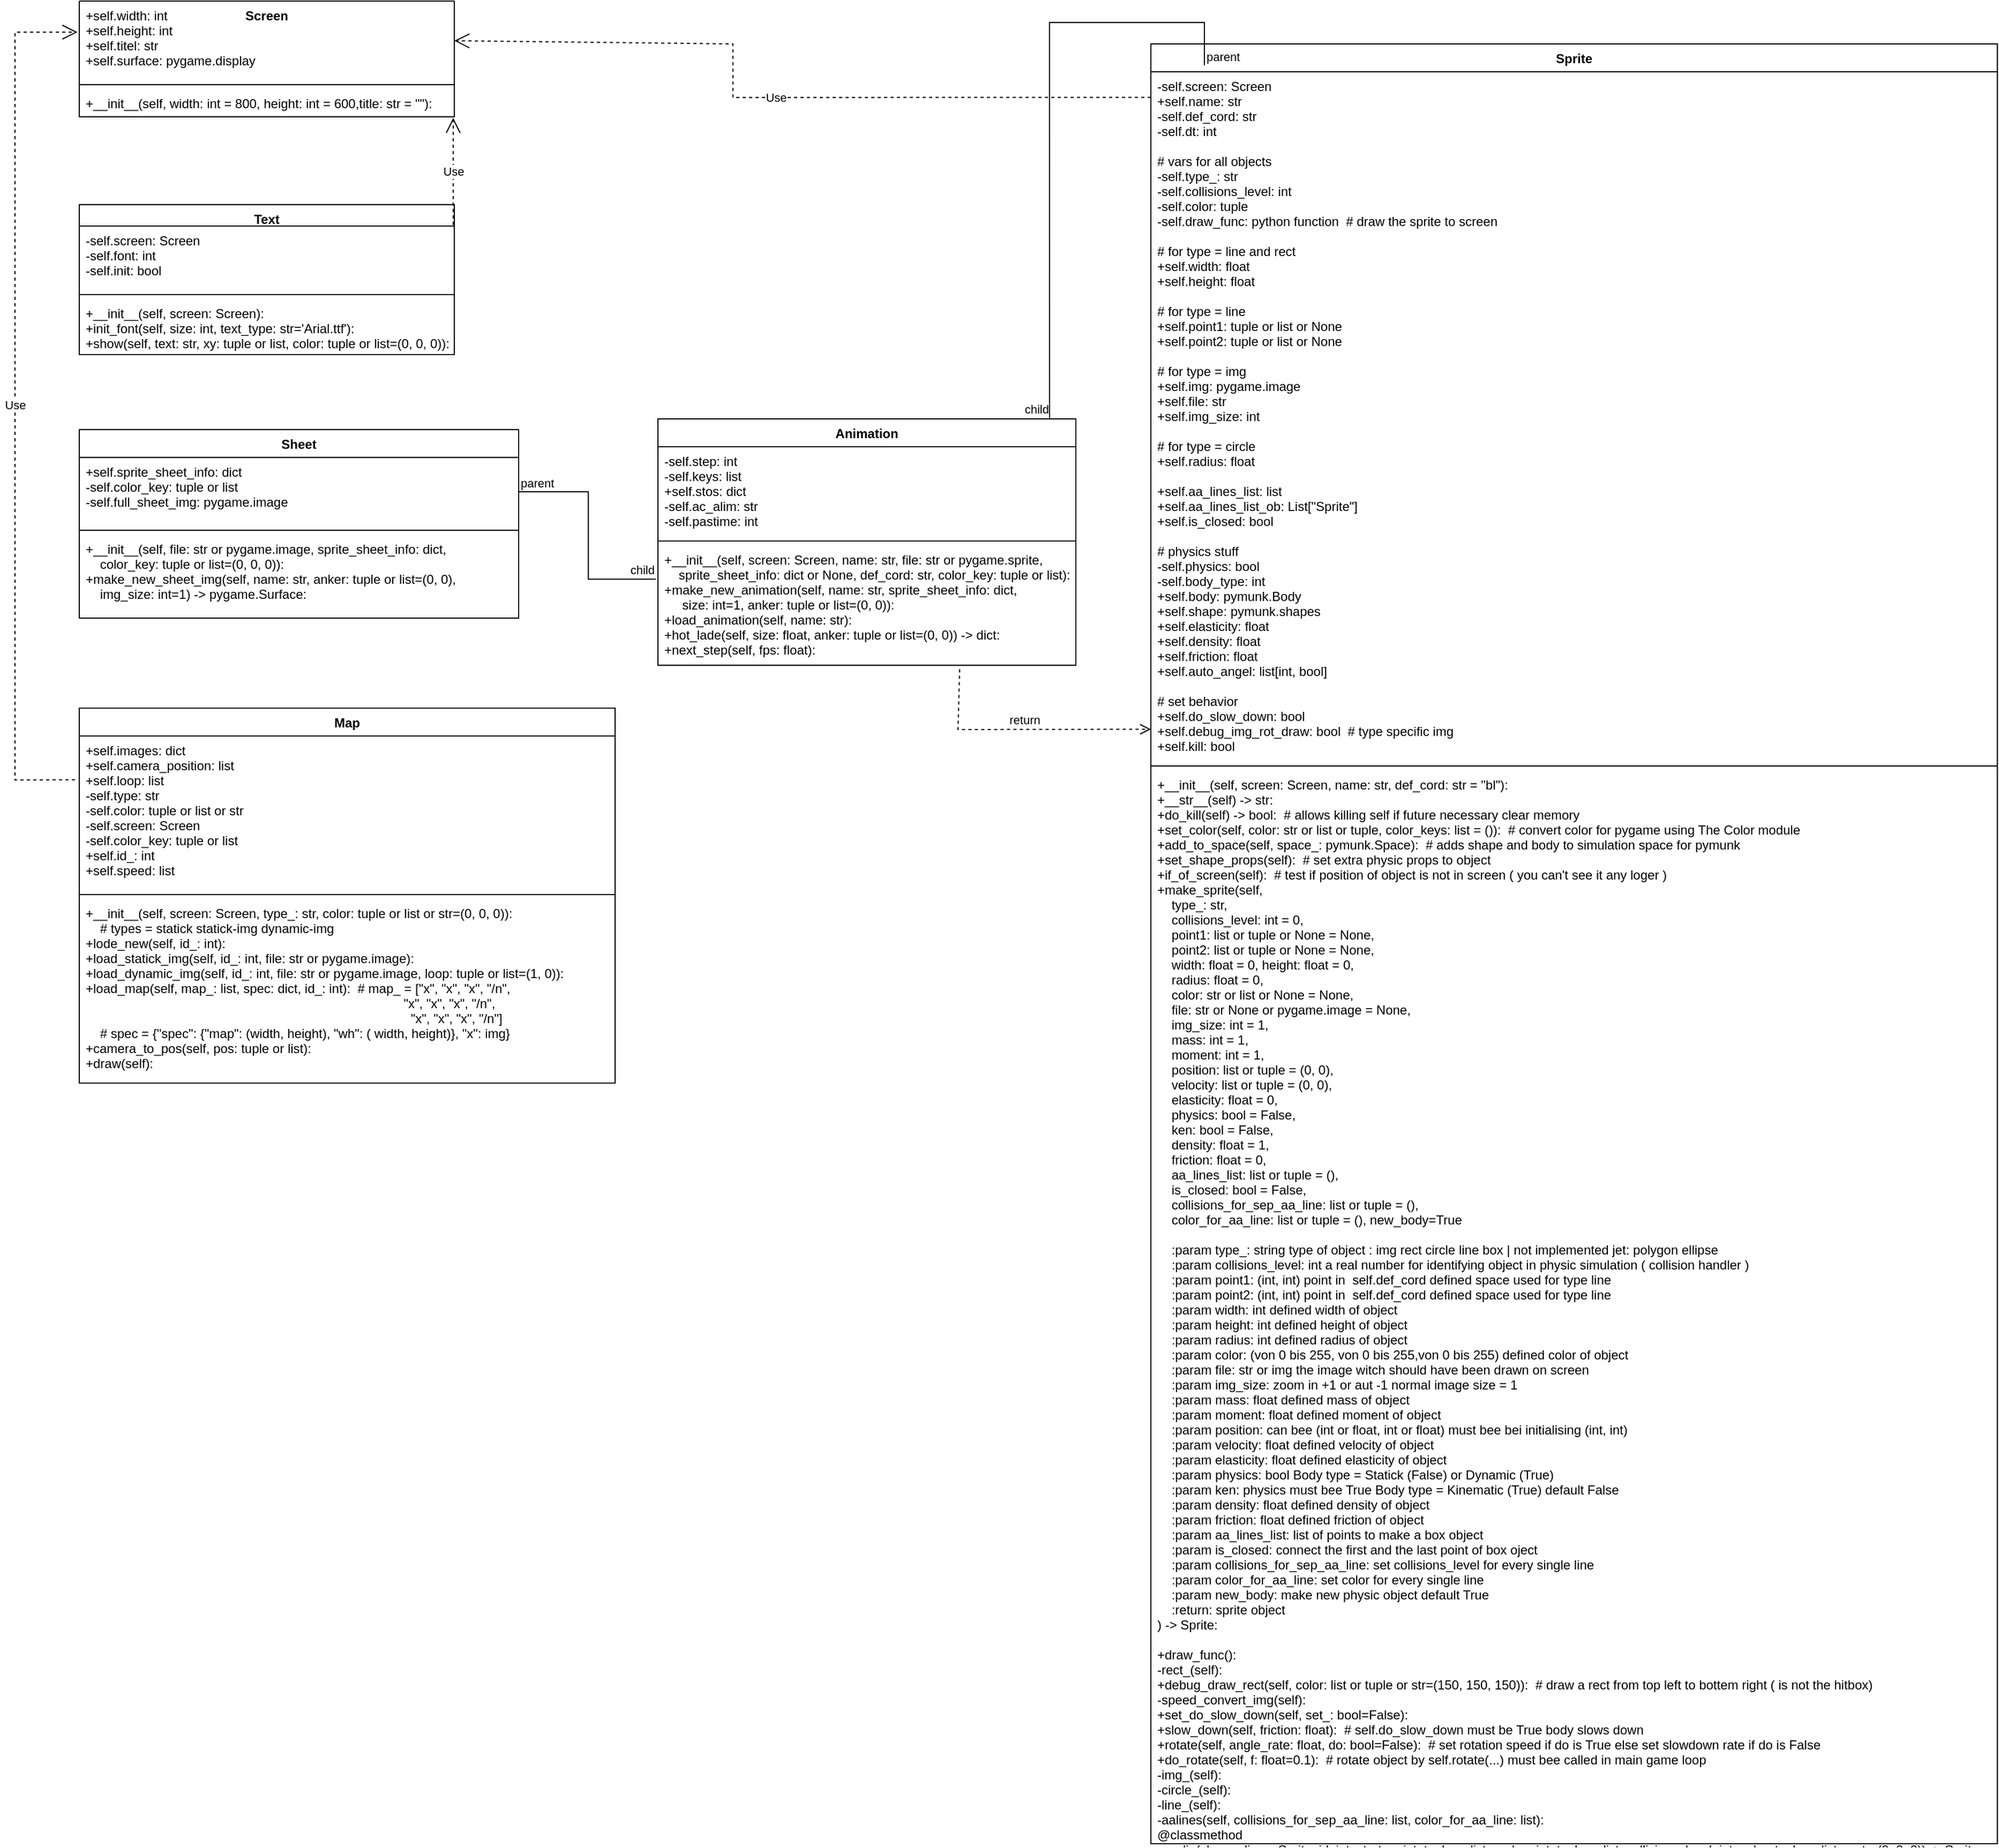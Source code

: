 <mxfile version="16.6.3" type="github">
  <diagram id="C5RBs43oDa-KdzZeNtuy" name="Page-1">
    <mxGraphModel dx="2368" dy="1971" grid="1" gridSize="10" guides="1" tooltips="1" connect="1" arrows="1" fold="1" page="1" pageScale="1" pageWidth="827" pageHeight="1169" math="0" shadow="0">
      <root>
        <mxCell id="WIyWlLk6GJQsqaUBKTNV-0" />
        <mxCell id="WIyWlLk6GJQsqaUBKTNV-1" parent="WIyWlLk6GJQsqaUBKTNV-0" />
        <mxCell id="FMwDaVfZEnFEAQgHHLUg-0" value="Screen" style="swimlane;fontStyle=1;align=center;verticalAlign=top;childLayout=stackLayout;horizontal=1;startSize=0;horizontalStack=0;resizeParent=1;resizeParentMax=0;resizeLast=0;collapsible=1;marginBottom=0;" vertex="1" parent="WIyWlLk6GJQsqaUBKTNV-1">
          <mxGeometry x="-720" y="-1120" width="350" height="108" as="geometry" />
        </mxCell>
        <mxCell id="FMwDaVfZEnFEAQgHHLUg-1" value="+self.width: int&#xa;+self.height: int&#xa;+self.titel: str&#xa;+self.surface: pygame.display" style="text;strokeColor=none;fillColor=none;align=left;verticalAlign=top;spacingLeft=4;spacingRight=4;overflow=hidden;rotatable=0;points=[[0,0.5],[1,0.5]];portConstraint=eastwest;" vertex="1" parent="FMwDaVfZEnFEAQgHHLUg-0">
          <mxGeometry width="350" height="74" as="geometry" />
        </mxCell>
        <mxCell id="FMwDaVfZEnFEAQgHHLUg-2" value="" style="line;strokeWidth=1;fillColor=none;align=left;verticalAlign=middle;spacingTop=-1;spacingLeft=3;spacingRight=3;rotatable=0;labelPosition=right;points=[];portConstraint=eastwest;" vertex="1" parent="FMwDaVfZEnFEAQgHHLUg-0">
          <mxGeometry y="74" width="350" height="8" as="geometry" />
        </mxCell>
        <mxCell id="FMwDaVfZEnFEAQgHHLUg-3" value="+__init__(self, width: int = 800, height: int = 600,title: str = &quot;&quot;):" style="text;strokeColor=none;fillColor=none;align=left;verticalAlign=top;spacingLeft=4;spacingRight=4;overflow=hidden;rotatable=0;points=[[0,0.5],[1,0.5]];portConstraint=eastwest;" vertex="1" parent="FMwDaVfZEnFEAQgHHLUg-0">
          <mxGeometry y="82" width="350" height="26" as="geometry" />
        </mxCell>
        <mxCell id="FMwDaVfZEnFEAQgHHLUg-4" value="Text" style="swimlane;fontStyle=1;align=center;verticalAlign=top;childLayout=stackLayout;horizontal=1;startSize=20;horizontalStack=0;resizeParent=1;resizeParentMax=0;resizeLast=0;collapsible=1;marginBottom=0;" vertex="1" parent="WIyWlLk6GJQsqaUBKTNV-1">
          <mxGeometry x="-720" y="-930" width="350" height="140" as="geometry" />
        </mxCell>
        <mxCell id="FMwDaVfZEnFEAQgHHLUg-5" value="-self.screen: Screen&#xa;-self.font: int&#xa;-self.init: bool" style="text;strokeColor=none;fillColor=none;align=left;verticalAlign=top;spacingLeft=4;spacingRight=4;overflow=hidden;rotatable=0;points=[[0,0.5],[1,0.5]];portConstraint=eastwest;" vertex="1" parent="FMwDaVfZEnFEAQgHHLUg-4">
          <mxGeometry y="20" width="350" height="60" as="geometry" />
        </mxCell>
        <mxCell id="FMwDaVfZEnFEAQgHHLUg-6" value="" style="line;strokeWidth=1;fillColor=none;align=left;verticalAlign=middle;spacingTop=-1;spacingLeft=3;spacingRight=3;rotatable=0;labelPosition=right;points=[];portConstraint=eastwest;" vertex="1" parent="FMwDaVfZEnFEAQgHHLUg-4">
          <mxGeometry y="80" width="350" height="8" as="geometry" />
        </mxCell>
        <mxCell id="FMwDaVfZEnFEAQgHHLUg-7" value="+__init__(self, screen: Screen):&#xa;+init_font(self, size: int, text_type: str=&#39;Arial.ttf&#39;):&#xa;+show(self, text: str, xy: tuple or list, color: tuple or list=(0, 0, 0)):" style="text;strokeColor=none;fillColor=none;align=left;verticalAlign=top;spacingLeft=4;spacingRight=4;overflow=hidden;rotatable=0;points=[[0,0.5],[1,0.5]];portConstraint=eastwest;" vertex="1" parent="FMwDaVfZEnFEAQgHHLUg-4">
          <mxGeometry y="88" width="350" height="52" as="geometry" />
        </mxCell>
        <mxCell id="FMwDaVfZEnFEAQgHHLUg-8" value="Animation" style="swimlane;fontStyle=1;align=center;verticalAlign=top;childLayout=stackLayout;horizontal=1;startSize=26;horizontalStack=0;resizeParent=1;resizeParentMax=0;resizeLast=0;collapsible=1;marginBottom=0;" vertex="1" parent="WIyWlLk6GJQsqaUBKTNV-1">
          <mxGeometry x="-180" y="-730" width="390" height="230" as="geometry" />
        </mxCell>
        <mxCell id="FMwDaVfZEnFEAQgHHLUg-9" value="-self.step: int&#xa;-self.keys: list&#xa;+self.stos: dict&#xa;-self.ac_alim: str&#xa;-self.pastime: int" style="text;strokeColor=none;fillColor=none;align=left;verticalAlign=top;spacingLeft=4;spacingRight=4;overflow=hidden;rotatable=0;points=[[0,0.5],[1,0.5]];portConstraint=eastwest;" vertex="1" parent="FMwDaVfZEnFEAQgHHLUg-8">
          <mxGeometry y="26" width="390" height="84" as="geometry" />
        </mxCell>
        <mxCell id="FMwDaVfZEnFEAQgHHLUg-10" value="" style="line;strokeWidth=1;fillColor=none;align=left;verticalAlign=middle;spacingTop=-1;spacingLeft=3;spacingRight=3;rotatable=0;labelPosition=right;points=[];portConstraint=eastwest;" vertex="1" parent="FMwDaVfZEnFEAQgHHLUg-8">
          <mxGeometry y="110" width="390" height="8" as="geometry" />
        </mxCell>
        <mxCell id="FMwDaVfZEnFEAQgHHLUg-11" value="+__init__(self, screen: Screen, name: str, file: str or pygame.sprite, &#xa;    sprite_sheet_info: dict or None, def_cord: str, color_key: tuple or list):&#xa;+make_new_animation(self, name: str, sprite_sheet_info: dict,&#xa;     size: int=1, anker: tuple or list=(0, 0)):&#xa;+load_animation(self, name: str):&#xa;+hot_lade(self, size: float, anker: tuple or list=(0, 0)) -&gt; dict:&#xa;+next_step(self, fps: float):" style="text;strokeColor=none;fillColor=none;align=left;verticalAlign=top;spacingLeft=4;spacingRight=4;overflow=hidden;rotatable=0;points=[[0,0.5],[1,0.5]];portConstraint=eastwest;" vertex="1" parent="FMwDaVfZEnFEAQgHHLUg-8">
          <mxGeometry y="118" width="390" height="112" as="geometry" />
        </mxCell>
        <mxCell id="FMwDaVfZEnFEAQgHHLUg-12" value="Sheet" style="swimlane;fontStyle=1;align=center;verticalAlign=top;childLayout=stackLayout;horizontal=1;startSize=26;horizontalStack=0;resizeParent=1;resizeParentMax=0;resizeLast=0;collapsible=1;marginBottom=0;" vertex="1" parent="WIyWlLk6GJQsqaUBKTNV-1">
          <mxGeometry x="-720" y="-720" width="410" height="176" as="geometry" />
        </mxCell>
        <mxCell id="FMwDaVfZEnFEAQgHHLUg-13" value="+self.sprite_sheet_info: dict&#xa;-self.color_key: tuple or list&#xa;-self.full_sheet_img: pygame.image" style="text;strokeColor=none;fillColor=none;align=left;verticalAlign=top;spacingLeft=4;spacingRight=4;overflow=hidden;rotatable=0;points=[[0,0.5],[1,0.5]];portConstraint=eastwest;" vertex="1" parent="FMwDaVfZEnFEAQgHHLUg-12">
          <mxGeometry y="26" width="410" height="64" as="geometry" />
        </mxCell>
        <mxCell id="FMwDaVfZEnFEAQgHHLUg-14" value="" style="line;strokeWidth=1;fillColor=none;align=left;verticalAlign=middle;spacingTop=-1;spacingLeft=3;spacingRight=3;rotatable=0;labelPosition=right;points=[];portConstraint=eastwest;" vertex="1" parent="FMwDaVfZEnFEAQgHHLUg-12">
          <mxGeometry y="90" width="410" height="8" as="geometry" />
        </mxCell>
        <mxCell id="FMwDaVfZEnFEAQgHHLUg-15" value="+__init__(self, file: str or pygame.image, sprite_sheet_info: dict,&#xa;    color_key: tuple or list=(0, 0, 0)):&#xa;+make_new_sheet_img(self, name: str, anker: tuple or list=(0, 0), &#xa;    img_size: int=1) -&gt; pygame.Surface:" style="text;strokeColor=none;fillColor=none;align=left;verticalAlign=top;spacingLeft=4;spacingRight=4;overflow=hidden;rotatable=0;points=[[0,0.5],[1,0.5]];portConstraint=eastwest;" vertex="1" parent="FMwDaVfZEnFEAQgHHLUg-12">
          <mxGeometry y="98" width="410" height="78" as="geometry" />
        </mxCell>
        <mxCell id="FMwDaVfZEnFEAQgHHLUg-16" value="Map" style="swimlane;fontStyle=1;align=center;verticalAlign=top;childLayout=stackLayout;horizontal=1;startSize=26;horizontalStack=0;resizeParent=1;resizeParentMax=0;resizeLast=0;collapsible=1;marginBottom=0;" vertex="1" parent="WIyWlLk6GJQsqaUBKTNV-1">
          <mxGeometry x="-720" y="-460" width="500" height="350" as="geometry" />
        </mxCell>
        <mxCell id="FMwDaVfZEnFEAQgHHLUg-17" value="+self.images: dict&#xa;+self.camera_position: list&#xa;+self.loop: list&#xa;-self.type: str&#xa;-self.color: tuple or list or str&#xa;-self.screen: Screen&#xa;-self.color_key: tuple or list&#xa;+self.id_: int&#xa;+self.speed: list" style="text;strokeColor=none;fillColor=none;align=left;verticalAlign=top;spacingLeft=4;spacingRight=4;overflow=hidden;rotatable=0;points=[[0,0.5],[1,0.5]];portConstraint=eastwest;" vertex="1" parent="FMwDaVfZEnFEAQgHHLUg-16">
          <mxGeometry y="26" width="500" height="144" as="geometry" />
        </mxCell>
        <mxCell id="FMwDaVfZEnFEAQgHHLUg-18" value="" style="line;strokeWidth=1;fillColor=none;align=left;verticalAlign=middle;spacingTop=-1;spacingLeft=3;spacingRight=3;rotatable=0;labelPosition=right;points=[];portConstraint=eastwest;" vertex="1" parent="FMwDaVfZEnFEAQgHHLUg-16">
          <mxGeometry y="170" width="500" height="8" as="geometry" />
        </mxCell>
        <mxCell id="FMwDaVfZEnFEAQgHHLUg-19" value="+__init__(self, screen: Screen, type_: str, color: tuple or list or str=(0, 0, 0)):&#xa;    # types = statick statick-img dynamic-img&#xa;+lode_new(self, id_: int):&#xa;+load_statick_img(self, id_: int, file: str or pygame.image):&#xa;+load_dynamic_img(self, id_: int, file: str or pygame.image, loop: tuple or list=(1, 0)):&#xa;+load_map(self, map_: list, spec: dict, id_: int):  # map_ = [&quot;x&quot;, &quot;x&quot;, &quot;x&quot;, &quot;/n&quot;,&#xa;                                                                                           &quot;x&quot;, &quot;x&quot;, &quot;x&quot;, &quot;/n&quot;,&#xa;                                                                                           &quot;x&quot;, &quot;x&quot;, &quot;x&quot;, &quot;/n&quot;]&#xa;    # spec = {&quot;spec&quot;: {&quot;map&quot;: (width, height), &quot;wh&quot;: ( width, height)}, &quot;x&quot;: img}&#xa;+camera_to_pos(self, pos: tuple or list):&#xa;+draw(self):&#xa;&#xa;" style="text;strokeColor=none;fillColor=none;align=left;verticalAlign=top;spacingLeft=4;spacingRight=4;overflow=hidden;rotatable=0;points=[[0,0.5],[1,0.5]];portConstraint=eastwest;" vertex="1" parent="FMwDaVfZEnFEAQgHHLUg-16">
          <mxGeometry y="178" width="500" height="172" as="geometry" />
        </mxCell>
        <mxCell id="FMwDaVfZEnFEAQgHHLUg-20" value="Sprite" style="swimlane;fontStyle=1;align=center;verticalAlign=top;childLayout=stackLayout;horizontal=1;startSize=26;horizontalStack=0;resizeParent=1;resizeParentMax=0;resizeLast=0;collapsible=1;marginBottom=0;" vertex="1" parent="WIyWlLk6GJQsqaUBKTNV-1">
          <mxGeometry x="280" y="-1080" width="790" height="1680" as="geometry" />
        </mxCell>
        <mxCell id="FMwDaVfZEnFEAQgHHLUg-21" value="-self.screen: Screen&#xa;+self.name: str&#xa;-self.def_cord: str&#xa;-self.dt: int &#xa;&#xa;# vars for all objects&#xa;-self.type_: str &#xa;-self.collisions_level: int &#xa;-self.color: tuple&#xa;-self.draw_func: python function  # draw the sprite to screen&#xa;&#xa;# for type = line and rect&#xa;+self.width: float&#xa;+self.height: float&#xa;&#xa;# for type = line&#xa;+self.point1: tuple or list or None&#xa;+self.point2: tuple or list or None&#xa;&#xa;# for type = img&#xa;+self.img: pygame.image&#xa;+self.file: str&#xa;+self.img_size: int&#xa;&#xa;# for type = circle&#xa;+self.radius: float&#xa;&#xa;+self.aa_lines_list: list&#xa;+self.aa_lines_list_ob: List[&quot;Sprite&quot;]&#xa;+self.is_closed: bool&#xa;&#xa;# physics stuff&#xa;-self.physics: bool&#xa;-self.body_type: int&#xa;+self.body: pymunk.Body&#xa;+self.shape: pymunk.shapes&#xa;+self.elasticity: float&#xa;+self.density: float&#xa;+self.friction: float&#xa;+self.auto_angel: list[int, bool]&#xa;&#xa;# set behavior&#xa;+self.do_slow_down: bool&#xa;+self.debug_img_rot_draw: bool  # type specific img&#xa;+self.kill: bool&#xa;" style="text;strokeColor=none;fillColor=none;align=left;verticalAlign=top;spacingLeft=4;spacingRight=4;overflow=hidden;rotatable=0;points=[[0,0.5],[1,0.5]];portConstraint=eastwest;" vertex="1" parent="FMwDaVfZEnFEAQgHHLUg-20">
          <mxGeometry y="26" width="790" height="644" as="geometry" />
        </mxCell>
        <mxCell id="FMwDaVfZEnFEAQgHHLUg-22" value="" style="line;strokeWidth=1;fillColor=none;align=left;verticalAlign=middle;spacingTop=-1;spacingLeft=3;spacingRight=3;rotatable=0;labelPosition=right;points=[];portConstraint=eastwest;" vertex="1" parent="FMwDaVfZEnFEAQgHHLUg-20">
          <mxGeometry y="670" width="790" height="8" as="geometry" />
        </mxCell>
        <mxCell id="FMwDaVfZEnFEAQgHHLUg-23" value="+__init__(self, screen: Screen, name: str, def_cord: str = &quot;bl&quot;):&#xa;+__str__(self) -&gt; str:&#xa;+do_kill(self) -&gt; bool:  # allows killing self if future necessary clear memory&#xa;+set_color(self, color: str or list or tuple, color_keys: list = ()):  # convert color for pygame using The Color module&#xa;+add_to_space(self, space_: pymunk.Space):  # adds shape and body to simulation space for pymunk&#xa;+set_shape_props(self):  # set extra physic props to object&#xa;+if_of_screen(self):  # test if position of object is not in screen ( you can&#39;t see it any loger )&#xa;+make_sprite(self,&#xa;    type_: str,&#xa;    collisions_level: int = 0,&#xa;    point1: list or tuple or None = None,&#xa;    point2: list or tuple or None = None,&#xa;    width: float = 0, height: float = 0,&#xa;    radius: float = 0,&#xa;    color: str or list or None = None,&#xa;    file: str or None or pygame.image = None,&#xa;    img_size: int = 1,&#xa;    mass: int = 1,&#xa;    moment: int = 1,&#xa;    position: list or tuple = (0, 0),&#xa;    velocity: list or tuple = (0, 0),&#xa;    elasticity: float = 0,&#xa;    physics: bool = False,&#xa;    ken: bool = False,&#xa;    density: float = 1,&#xa;    friction: float = 0,&#xa;    aa_lines_list: list or tuple = (),&#xa;    is_closed: bool = False,&#xa;    collisions_for_sep_aa_line: list or tuple = (),&#xa;    color_for_aa_line: list or tuple = (), new_body=True&#xa;&#xa;    :param type_: string type of object : img rect circle line box | not implemented jet: polygon ellipse&#xa;    :param collisions_level: int a real number for identifying object in physic simulation ( collision handler )&#xa;    :param point1: (int, int) point in  self.def_cord defined space used for type line&#xa;    :param point2: (int, int) point in  self.def_cord defined space used for type line&#xa;    :param width: int defined width of object&#xa;    :param height: int defined height of object&#xa;    :param radius: int defined radius of object&#xa;    :param color: (von 0 bis 255, von 0 bis 255,von 0 bis 255) defined color of object&#xa;    :param file: str or img the image witch should have been drawn on screen&#xa;    :param img_size: zoom in +1 or aut -1 normal image size = 1&#xa;    :param mass: float defined mass of object&#xa;    :param moment: float defined moment of object&#xa;    :param position: can bee (int or float, int or float) must bee bei initialising (int, int)&#xa;    :param velocity: float defined velocity of object&#xa;    :param elasticity: float defined elasticity of object&#xa;    :param physics: bool Body type = Statick (False) or Dynamic (True)&#xa;    :param ken: physics must bee True Body type = Kinematic (True) default False&#xa;    :param density: float defined density of object&#xa;    :param friction: float defined friction of object&#xa;    :param aa_lines_list: list of points to make a box object&#xa;    :param is_closed: connect the first and the last point of box oject&#xa;    :param collisions_for_sep_aa_line: set collisions_level for every single line&#xa;    :param color_for_aa_line: set color for every single line&#xa;    :param new_body: make new physic object default True&#xa;    :return: sprite object&#xa;) -&gt; Sprite:&#xa;&#xa;+draw_func():&#xa;-rect_(self):&#xa;+debug_draw_rect(self, color: list or tuple or str=(150, 150, 150)):  # draw a rect from top left to bottem right ( is not the hitbox)&#xa;-speed_convert_img(self):&#xa;+set_do_slow_down(self, set_: bool=False):&#xa;+slow_down(self, friction: float):  # self.do_slow_down must be True body slows down&#xa;+rotate(self, angle_rate: float, do: bool=False):  # set rotation speed if do is True else set slowdown rate if do is False&#xa;+do_rotate(self, f: float=0.1):  # rotate object by self.rotate(...) must bee called in main game loop&#xa;-img_(self):&#xa;-circle_(self):&#xa;-line_(self):&#xa;-aalines(self, collisions_for_sep_aa_line: list, color_for_aa_line: list):&#xa;@classmethod&#xa;-aa_lin(cls, aa_lines: Sprite, id: int, start_point: tuple or list, end_point: tuple or list, collisions_level: int, color: tuple or list or str=(0, 0, 0)) -&gt; Sprite:&#xa;" style="text;strokeColor=none;fillColor=none;align=left;verticalAlign=top;spacingLeft=4;spacingRight=4;overflow=hidden;rotatable=0;points=[[0,0.5],[1,0.5]];portConstraint=eastwest;" vertex="1" parent="FMwDaVfZEnFEAQgHHLUg-20">
          <mxGeometry y="678" width="790" height="1002" as="geometry" />
        </mxCell>
        <mxCell id="FMwDaVfZEnFEAQgHHLUg-29" value="" style="endArrow=none;html=1;edgeStyle=orthogonalEdgeStyle;rounded=0;entryX=-0.005;entryY=0.282;entryDx=0;entryDy=0;entryPerimeter=0;" edge="1" parent="WIyWlLk6GJQsqaUBKTNV-1" source="FMwDaVfZEnFEAQgHHLUg-13" target="FMwDaVfZEnFEAQgHHLUg-11">
          <mxGeometry relative="1" as="geometry">
            <mxPoint x="-180" y="-630" as="sourcePoint" />
            <mxPoint x="-20" y="-630" as="targetPoint" />
          </mxGeometry>
        </mxCell>
        <mxCell id="FMwDaVfZEnFEAQgHHLUg-30" value="parent" style="edgeLabel;resizable=0;html=1;align=left;verticalAlign=bottom;" connectable="0" vertex="1" parent="FMwDaVfZEnFEAQgHHLUg-29">
          <mxGeometry x="-1" relative="1" as="geometry" />
        </mxCell>
        <mxCell id="FMwDaVfZEnFEAQgHHLUg-31" value="child" style="edgeLabel;resizable=0;html=1;align=right;verticalAlign=bottom;" connectable="0" vertex="1" parent="FMwDaVfZEnFEAQgHHLUg-29">
          <mxGeometry x="1" relative="1" as="geometry" />
        </mxCell>
        <mxCell id="FMwDaVfZEnFEAQgHHLUg-32" value="" style="endArrow=none;html=1;edgeStyle=orthogonalEdgeStyle;rounded=0;entryX=0.937;entryY=-0.003;entryDx=0;entryDy=0;entryPerimeter=0;" edge="1" parent="WIyWlLk6GJQsqaUBKTNV-1" target="FMwDaVfZEnFEAQgHHLUg-8">
          <mxGeometry relative="1" as="geometry">
            <mxPoint x="330" y="-1060" as="sourcePoint" />
            <mxPoint x="170" y="-900" as="targetPoint" />
            <Array as="points">
              <mxPoint x="330" y="-1060" />
              <mxPoint x="330" y="-1100" />
              <mxPoint x="185" y="-1100" />
            </Array>
          </mxGeometry>
        </mxCell>
        <mxCell id="FMwDaVfZEnFEAQgHHLUg-33" value="parent" style="edgeLabel;resizable=0;html=1;align=left;verticalAlign=bottom;" connectable="0" vertex="1" parent="FMwDaVfZEnFEAQgHHLUg-32">
          <mxGeometry x="-1" relative="1" as="geometry" />
        </mxCell>
        <mxCell id="FMwDaVfZEnFEAQgHHLUg-34" value="child" style="edgeLabel;resizable=0;html=1;align=right;verticalAlign=bottom;" connectable="0" vertex="1" parent="FMwDaVfZEnFEAQgHHLUg-32">
          <mxGeometry x="1" relative="1" as="geometry" />
        </mxCell>
        <mxCell id="FMwDaVfZEnFEAQgHHLUg-36" value="Use" style="endArrow=open;endSize=12;dashed=1;html=1;rounded=0;exitX=0.997;exitY=-0.017;exitDx=0;exitDy=0;exitPerimeter=0;entryX=0.997;entryY=1.038;entryDx=0;entryDy=0;entryPerimeter=0;" edge="1" parent="WIyWlLk6GJQsqaUBKTNV-1" source="FMwDaVfZEnFEAQgHHLUg-5" target="FMwDaVfZEnFEAQgHHLUg-3">
          <mxGeometry width="160" relative="1" as="geometry">
            <mxPoint x="-530" y="-740" as="sourcePoint" />
            <mxPoint x="-370" y="-740" as="targetPoint" />
          </mxGeometry>
        </mxCell>
        <mxCell id="FMwDaVfZEnFEAQgHHLUg-37" value="return" style="html=1;verticalAlign=bottom;endArrow=open;dashed=1;endSize=8;rounded=0;exitX=0.722;exitY=1.033;exitDx=0;exitDy=0;exitPerimeter=0;entryX=0;entryY=0.953;entryDx=0;entryDy=0;entryPerimeter=0;" edge="1" parent="WIyWlLk6GJQsqaUBKTNV-1" source="FMwDaVfZEnFEAQgHHLUg-11" target="FMwDaVfZEnFEAQgHHLUg-21">
          <mxGeometry relative="1" as="geometry">
            <mxPoint x="100" y="-440" as="sourcePoint" />
            <mxPoint x="20" y="-440" as="targetPoint" />
            <Array as="points">
              <mxPoint x="100" y="-440" />
            </Array>
          </mxGeometry>
        </mxCell>
        <mxCell id="FMwDaVfZEnFEAQgHHLUg-38" value="Use" style="endArrow=open;endSize=12;dashed=1;html=1;rounded=0;exitX=-0.008;exitY=0.284;exitDx=0;exitDy=0;exitPerimeter=0;entryX=-0.005;entryY=0.392;entryDx=0;entryDy=0;entryPerimeter=0;" edge="1" parent="WIyWlLk6GJQsqaUBKTNV-1" source="FMwDaVfZEnFEAQgHHLUg-17" target="FMwDaVfZEnFEAQgHHLUg-1">
          <mxGeometry width="160" relative="1" as="geometry">
            <mxPoint x="-361.05" y="-901.02" as="sourcePoint" />
            <mxPoint x="-361.05" y="-1001.012" as="targetPoint" />
            <Array as="points">
              <mxPoint x="-780" y="-393" />
              <mxPoint x="-780" y="-1091" />
            </Array>
          </mxGeometry>
        </mxCell>
        <mxCell id="FMwDaVfZEnFEAQgHHLUg-39" value="Use" style="endArrow=open;endSize=12;dashed=1;html=1;rounded=0;exitX=0;exitY=0.037;exitDx=0;exitDy=0;exitPerimeter=0;entryX=1;entryY=0.5;entryDx=0;entryDy=0;" edge="1" parent="WIyWlLk6GJQsqaUBKTNV-1" source="FMwDaVfZEnFEAQgHHLUg-21" target="FMwDaVfZEnFEAQgHHLUg-1">
          <mxGeometry width="160" relative="1" as="geometry">
            <mxPoint x="-361.05" y="-901.02" as="sourcePoint" />
            <mxPoint x="-361.05" y="-1001.012" as="targetPoint" />
            <Array as="points">
              <mxPoint x="-110" y="-1030" />
              <mxPoint x="-110" y="-1080" />
            </Array>
          </mxGeometry>
        </mxCell>
      </root>
    </mxGraphModel>
  </diagram>
</mxfile>
